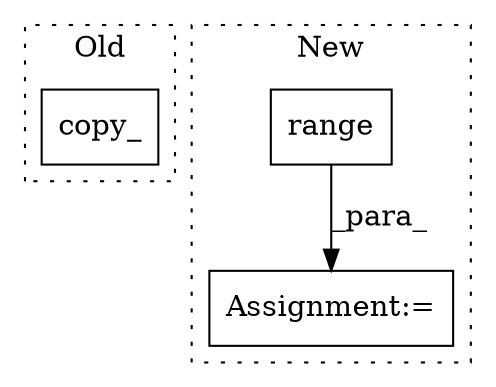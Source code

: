digraph G {
subgraph cluster0 {
1 [label="copy_" a="32" s="1080,1095" l="6,1" shape="box"];
label = "Old";
style="dotted";
}
subgraph cluster1 {
2 [label="range" a="32" s="1714,1733" l="6,1" shape="box"];
3 [label="Assignment:=" a="7" s="1653,1734" l="53,2" shape="box"];
label = "New";
style="dotted";
}
2 -> 3 [label="_para_"];
}